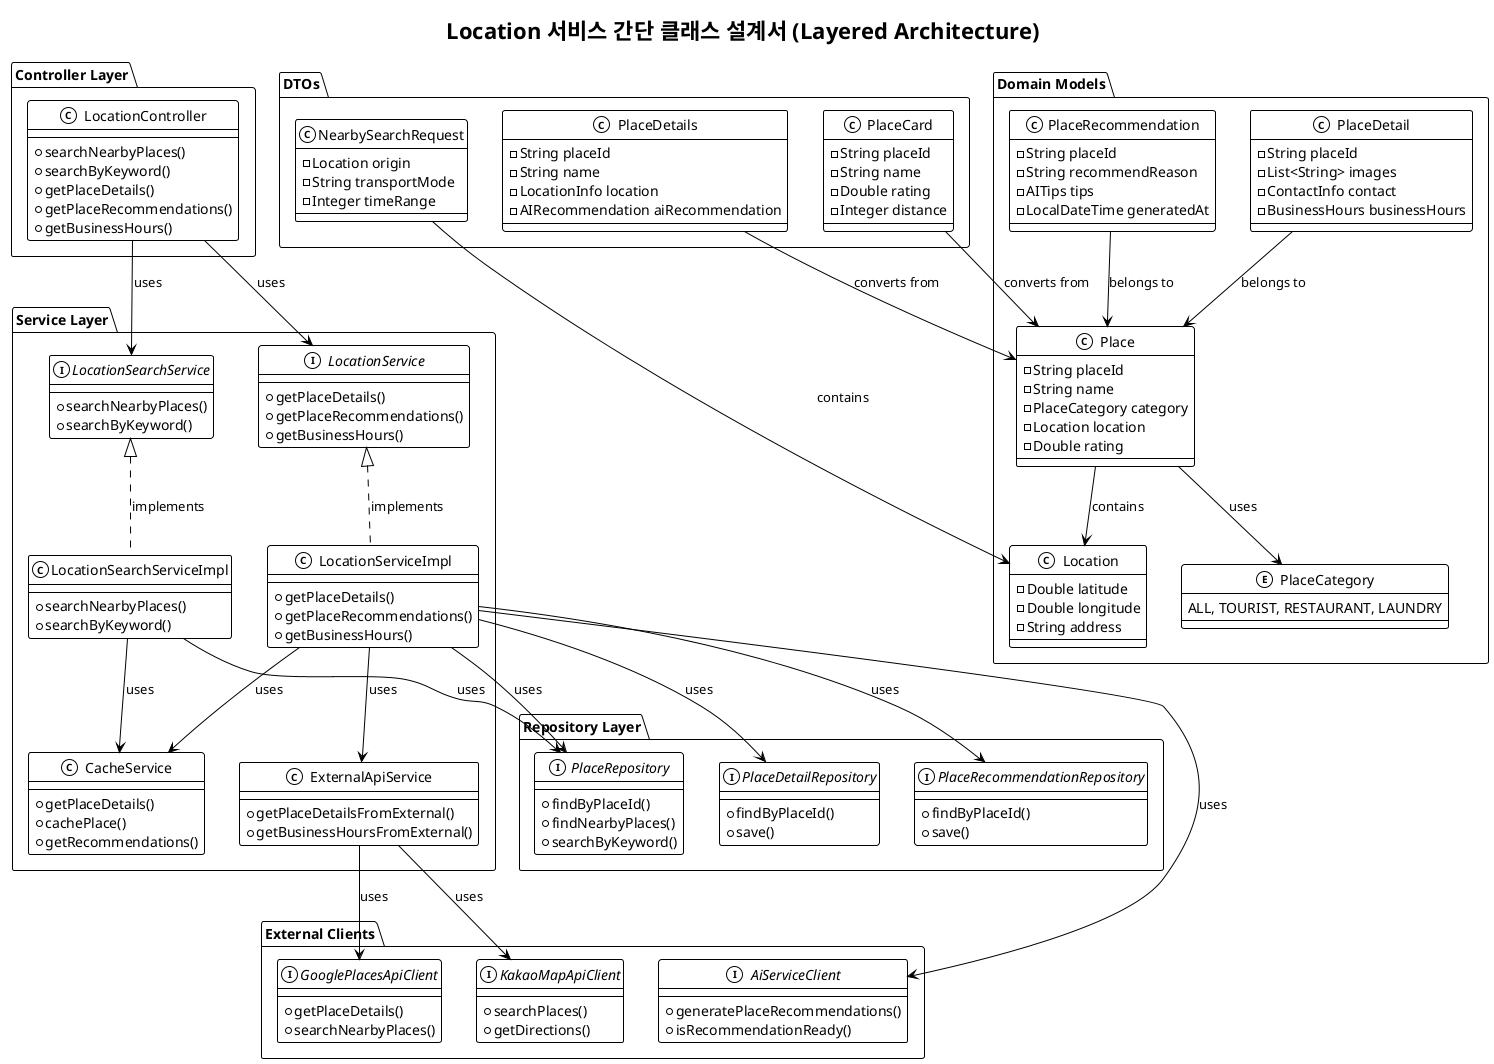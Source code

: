 @startuml
!theme mono

title Location 서비스 간단 클래스 설계서 (Layered Architecture)

' ======================================
' Core Layers
' ======================================
package "Controller Layer" {
    class LocationController {
        +searchNearbyPlaces()
        +searchByKeyword()
        +getPlaceDetails()
        +getPlaceRecommendations()
        +getBusinessHours()
    }
}

package "Service Layer" {
    interface LocationService {
        +getPlaceDetails()
        +getPlaceRecommendations()
        +getBusinessHours()
    }
    
    interface LocationSearchService {
        +searchNearbyPlaces()
        +searchByKeyword()
    }
    
    class LocationServiceImpl {
        +getPlaceDetails()
        +getPlaceRecommendations()
        +getBusinessHours()
    }
    
    class LocationSearchServiceImpl {
        +searchNearbyPlaces()
        +searchByKeyword()
    }
    
    class ExternalApiService {
        +getPlaceDetailsFromExternal()
        +getBusinessHoursFromExternal()
    }
    
    class CacheService {
        +getPlaceDetails()
        +cachePlace()
        +getRecommendations()
    }
}

package "Repository Layer" {
    interface PlaceRepository {
        +findByPlaceId()
        +findNearbyPlaces()
        +searchByKeyword()
    }
    
    interface PlaceDetailRepository {
        +findByPlaceId()
        +save()
    }
    
    interface PlaceRecommendationRepository {
        +findByPlaceId()
        +save()
    }
}

package "External Clients" {
    interface AiServiceClient {
        +generatePlaceRecommendations()
        +isRecommendationReady()
    }
    
    interface GooglePlacesApiClient {
        +getPlaceDetails()
        +searchNearbyPlaces()
    }
    
    interface KakaoMapApiClient {
        +searchPlaces()
        +getDirections()
    }
}

' ======================================
' Core Domain Models
' ======================================
package "Domain Models" {
    class Place {
        -String placeId
        -String name
        -PlaceCategory category
        -Location location
        -Double rating
    }
    
    class PlaceDetail {
        -String placeId
        -List<String> images
        -ContactInfo contact
        -BusinessHours businessHours
    }
    
    class PlaceRecommendation {
        -String placeId
        -String recommendReason
        -AITips tips
        -LocalDateTime generatedAt
    }
    
    class Location {
        -Double latitude
        -Double longitude
        -String address
    }
    
    enum PlaceCategory {
        ALL, TOURIST, RESTAURANT, LAUNDRY
    }
}

' ======================================
' Key DTOs
' ======================================
package "DTOs" {
    class NearbySearchRequest {
        -Location origin
        -String transportMode
        -Integer timeRange
    }
    
    class PlaceDetails {
        -String placeId
        -String name
        -LocationInfo location
        -AIRecommendation aiRecommendation
    }
    
    class PlaceCard {
        -String placeId
        -String name
        -Double rating
        -Integer distance
    }
}

' ======================================
' Layer Dependencies (Layered Architecture)
' ======================================
LocationController --> LocationService : uses
LocationController --> LocationSearchService : uses

LocationService <|.. LocationServiceImpl : implements
LocationSearchService <|.. LocationSearchServiceImpl : implements

LocationServiceImpl --> PlaceRepository : uses
LocationServiceImpl --> PlaceDetailRepository : uses
LocationServiceImpl --> PlaceRecommendationRepository : uses
LocationServiceImpl --> ExternalApiService : uses
LocationServiceImpl --> CacheService : uses
LocationServiceImpl --> AiServiceClient : uses

LocationSearchServiceImpl --> PlaceRepository : uses
LocationSearchServiceImpl --> CacheService : uses

ExternalApiService --> GooglePlacesApiClient : uses
ExternalApiService --> KakaoMapApiClient : uses

' ======================================
' Domain Relationships
' ======================================
Place --> Location : contains
Place --> PlaceCategory : uses
PlaceDetail --> Place : belongs to
PlaceRecommendation --> Place : belongs to

' ======================================
' DTO Relationships
' ======================================
NearbySearchRequest --> Location : contains
PlaceDetails --> Place : converts from
PlaceCard --> Place : converts from

@enduml